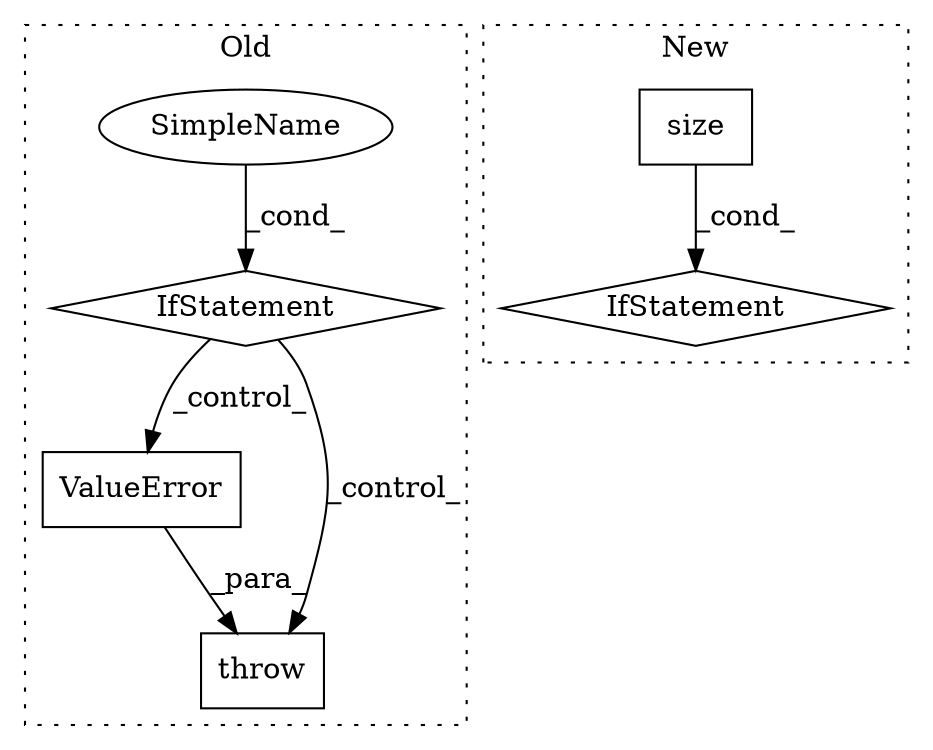 digraph G {
subgraph cluster0 {
1 [label="ValueError" a="32" s="1285,1337" l="11,1" shape="box"];
3 [label="throw" a="53" s="1279" l="6" shape="box"];
5 [label="SimpleName" a="42" s="" l="" shape="ellipse"];
6 [label="IfStatement" a="25" s="1213,1269" l="4,2" shape="diamond"];
label = "Old";
style="dotted";
}
subgraph cluster1 {
2 [label="size" a="32" s="1456" l="6" shape="box"];
4 [label="IfStatement" a="25" s="1440,1500" l="4,2" shape="diamond"];
label = "New";
style="dotted";
}
1 -> 3 [label="_para_"];
2 -> 4 [label="_cond_"];
5 -> 6 [label="_cond_"];
6 -> 1 [label="_control_"];
6 -> 3 [label="_control_"];
}